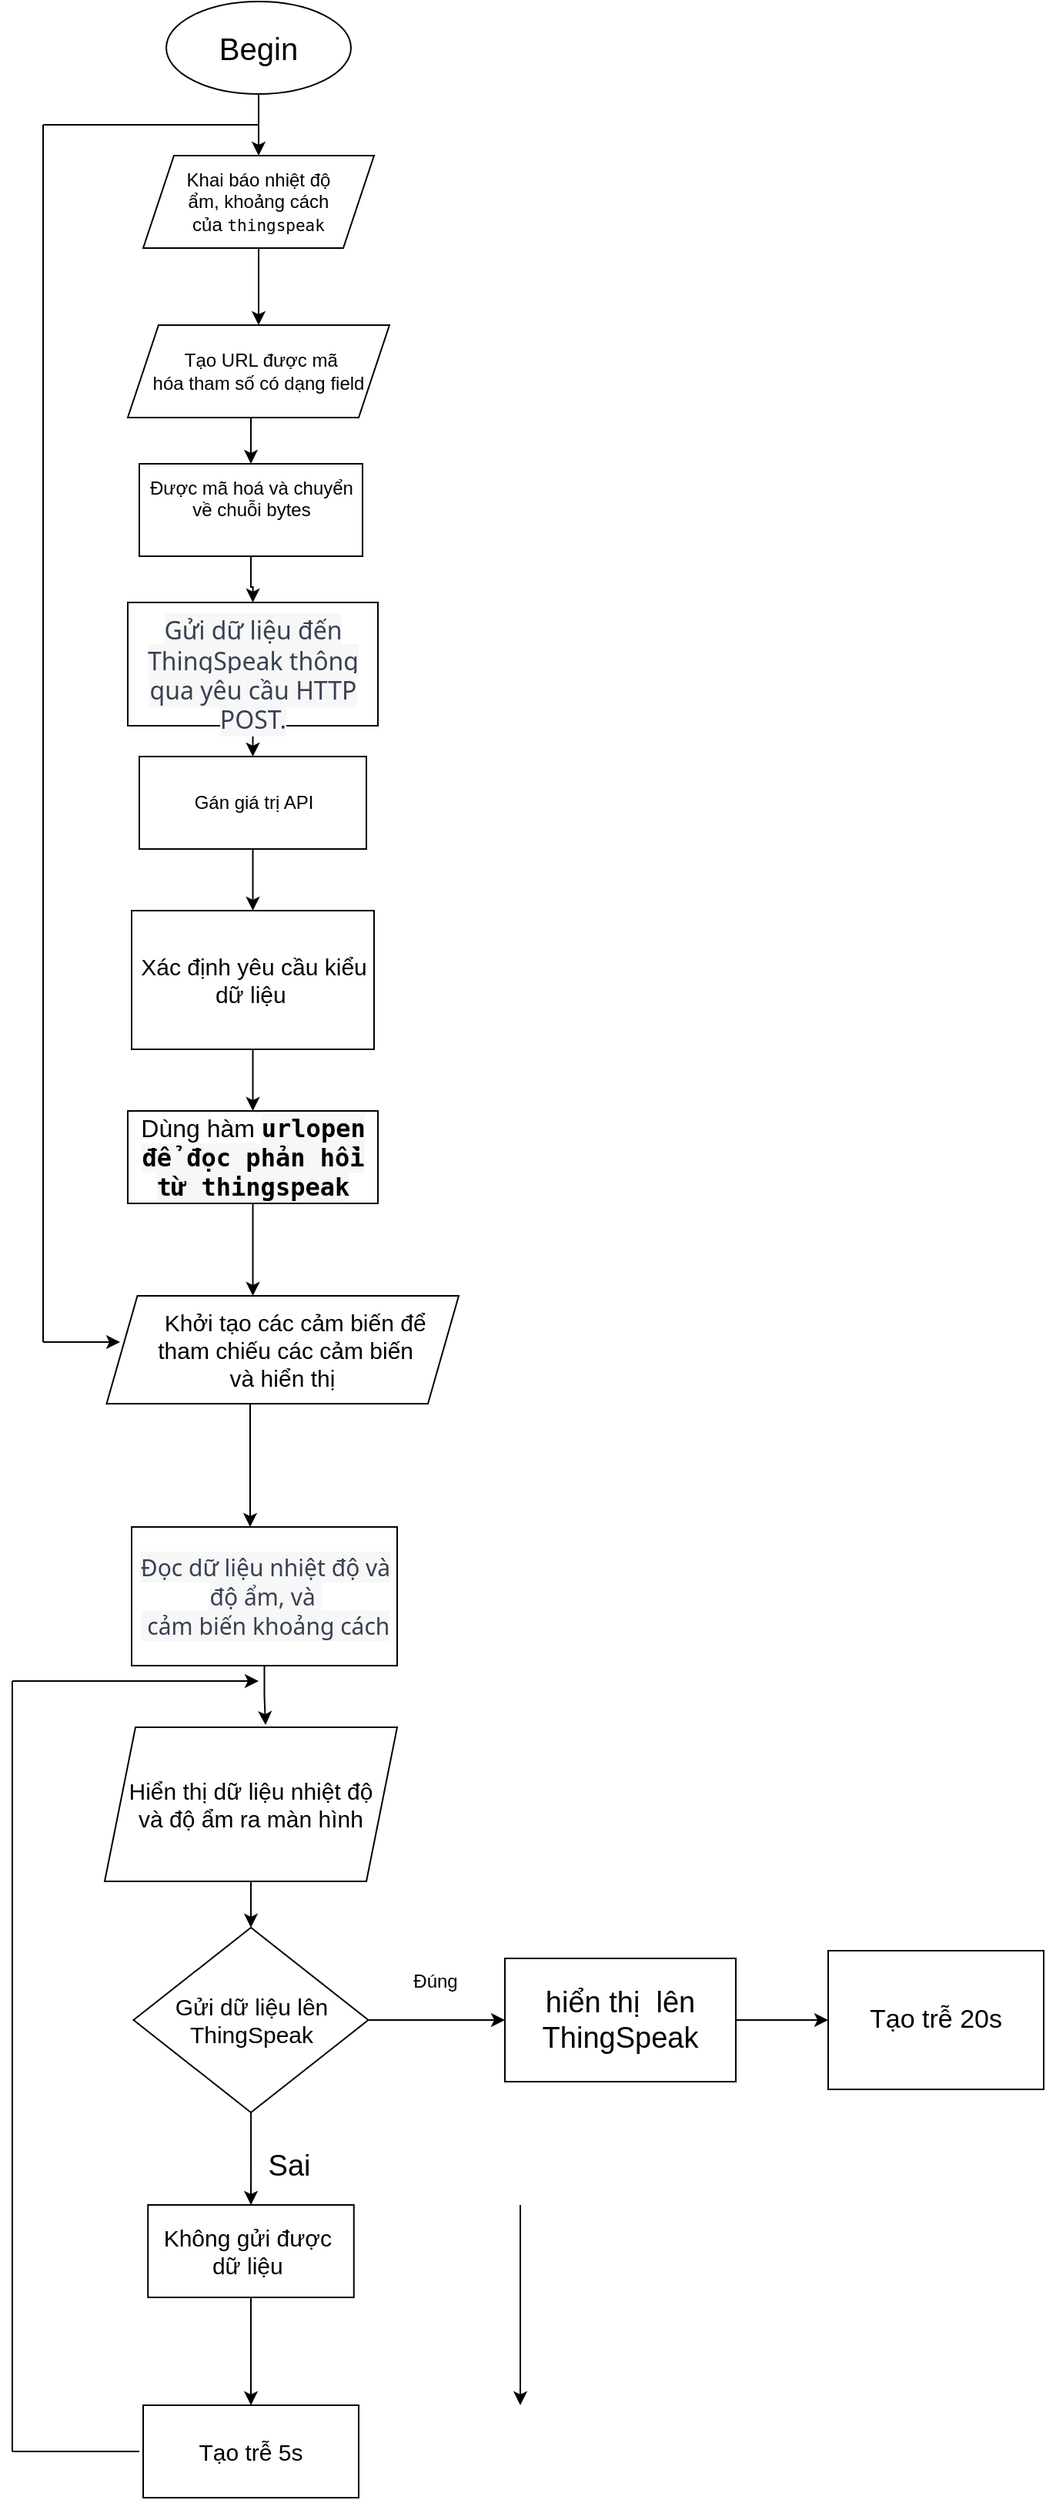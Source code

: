 <mxfile version="21.6.9" type="device">
  <diagram name="Trang-1" id="syXiQbsVn5xaQwKcyWGS">
    <mxGraphModel dx="1035" dy="515" grid="1" gridSize="10" guides="1" tooltips="1" connect="1" arrows="1" fold="1" page="1" pageScale="1" pageWidth="827" pageHeight="1169" math="0" shadow="0">
      <root>
        <mxCell id="0" />
        <mxCell id="1" parent="0" />
        <mxCell id="fPQyAJ4fo90Uxxav7zD4-49" style="edgeStyle=orthogonalEdgeStyle;rounded=0;orthogonalLoop=1;jettySize=auto;html=1;entryX=0.5;entryY=0;entryDx=0;entryDy=0;" edge="1" parent="1" source="fPQyAJ4fo90Uxxav7zD4-1" target="fPQyAJ4fo90Uxxav7zD4-5">
          <mxGeometry relative="1" as="geometry" />
        </mxCell>
        <mxCell id="fPQyAJ4fo90Uxxav7zD4-1" value="&lt;font style=&quot;vertical-align: inherit;&quot;&gt;&lt;font style=&quot;vertical-align: inherit; font-size: 20px;&quot;&gt;Begin&lt;/font&gt;&lt;/font&gt;" style="ellipse;whiteSpace=wrap;html=1;" vertex="1" parent="1">
          <mxGeometry x="190" y="10" width="120" height="60" as="geometry" />
        </mxCell>
        <mxCell id="fPQyAJ4fo90Uxxav7zD4-50" style="edgeStyle=orthogonalEdgeStyle;rounded=0;orthogonalLoop=1;jettySize=auto;html=1;entryX=0.5;entryY=0;entryDx=0;entryDy=0;" edge="1" parent="1" source="fPQyAJ4fo90Uxxav7zD4-5" target="fPQyAJ4fo90Uxxav7zD4-10">
          <mxGeometry relative="1" as="geometry" />
        </mxCell>
        <mxCell id="fPQyAJ4fo90Uxxav7zD4-5" value="&lt;font style=&quot;vertical-align: inherit;&quot;&gt;&lt;font style=&quot;vertical-align: inherit;&quot;&gt;&lt;font style=&quot;vertical-align: inherit;&quot;&gt;&lt;font style=&quot;vertical-align: inherit;&quot;&gt;&lt;font style=&quot;vertical-align: inherit;&quot;&gt;&lt;font style=&quot;vertical-align: inherit;&quot;&gt;&lt;font style=&quot;vertical-align: inherit;&quot;&gt;&lt;font style=&quot;vertical-align: inherit;&quot;&gt;Khai báo nhiệt độ &lt;/font&gt;&lt;/font&gt;&lt;/font&gt;&lt;/font&gt;&lt;br&gt;&lt;font style=&quot;vertical-align: inherit;&quot;&gt;&lt;font style=&quot;vertical-align: inherit;&quot;&gt;&lt;font style=&quot;vertical-align: inherit;&quot;&gt;&lt;font style=&quot;vertical-align: inherit;&quot;&gt;ẩm, khoảng cách của&amp;nbsp;&lt;/font&gt;&lt;/font&gt;&lt;/font&gt;&lt;/font&gt;&lt;/font&gt;&lt;/font&gt;&lt;/font&gt;&lt;/font&gt;&lt;code style=&quot;border: 0px solid rgb(217, 217, 227); box-sizing: border-box; --tw-border-spacing-x: 0; --tw-border-spacing-y: 0; --tw-translate-x: 0; --tw-translate-y: 0; --tw-rotate: 0; --tw-skew-x: 0; --tw-skew-y: 0; --tw-scale-x: 1; --tw-scale-y: 1; --tw-pan-x: ; --tw-pan-y: ; --tw-pinch-zoom: ; --tw-scroll-snap-strictness: proximity; --tw-gradient-from-position: ; --tw-gradient-via-position: ; --tw-gradient-to-position: ; --tw-ordinal: ; --tw-slashed-zero: ; --tw-numeric-figure: ; --tw-numeric-spacing: ; --tw-numeric-fraction: ; --tw-ring-inset: ; --tw-ring-offset-width: 0px; --tw-ring-offset-color: #fff; --tw-ring-color: rgba(69,89,164,.5); --tw-ring-offset-shadow: 0 0 transparent; --tw-ring-shadow: 0 0 transparent; --tw-shadow: 0 0 transparent; --tw-shadow-colored: 0 0 transparent; --tw-blur: ; --tw-brightness: ; --tw-contrast: ; --tw-grayscale: ; --tw-hue-rotate: ; --tw-invert: ; --tw-saturate: ; --tw-sepia: ; --tw-drop-shadow: ; --tw-backdrop-blur: ; --tw-backdrop-brightness: ; --tw-backdrop-contrast: ; --tw-backdrop-grayscale: ; --tw-backdrop-hue-rotate: ; --tw-backdrop-invert: ; --tw-backdrop-opacity: ; --tw-backdrop-saturate: ; --tw-backdrop-sepia: ; font-size: 0.875em; color: var(--tw-prose-code); font-family: &amp;quot;Söhne Mono&amp;quot;, Monaco, &amp;quot;Andale Mono&amp;quot;, &amp;quot;Ubuntu Mono&amp;quot;, monospace !important;&quot;&gt;thingspeak&lt;/code&gt;" style="shape=parallelogram;perimeter=parallelogramPerimeter;whiteSpace=wrap;html=1;fixedSize=1;" vertex="1" parent="1">
          <mxGeometry x="175" y="110" width="150" height="60" as="geometry" />
        </mxCell>
        <mxCell id="fPQyAJ4fo90Uxxav7zD4-17" style="edgeStyle=orthogonalEdgeStyle;rounded=0;orthogonalLoop=1;jettySize=auto;html=1;exitX=0.5;exitY=1;exitDx=0;exitDy=0;entryX=0.5;entryY=0;entryDx=0;entryDy=0;" edge="1" parent="1" source="fPQyAJ4fo90Uxxav7zD4-10" target="fPQyAJ4fo90Uxxav7zD4-15">
          <mxGeometry relative="1" as="geometry" />
        </mxCell>
        <mxCell id="fPQyAJ4fo90Uxxav7zD4-10" value="&lt;font style=&quot;vertical-align: inherit;&quot;&gt;&lt;font style=&quot;vertical-align: inherit;&quot;&gt;&lt;font style=&quot;vertical-align: inherit;&quot;&gt;&lt;font style=&quot;vertical-align: inherit;&quot;&gt;&lt;font style=&quot;vertical-align: inherit;&quot;&gt;&lt;font style=&quot;vertical-align: inherit;&quot;&gt;&lt;font style=&quot;vertical-align: inherit;&quot;&gt;&lt;font style=&quot;vertical-align: inherit;&quot;&gt;&lt;font style=&quot;vertical-align: inherit;&quot;&gt;&lt;font style=&quot;vertical-align: inherit;&quot;&gt;&amp;nbsp;Tạo URL được mã &lt;/font&gt;&lt;/font&gt;&lt;br&gt;&lt;font style=&quot;vertical-align: inherit;&quot;&gt;&lt;font style=&quot;vertical-align: inherit;&quot;&gt;hóa tham số có dạng field&lt;/font&gt;&lt;/font&gt;&lt;/font&gt;&lt;/font&gt;&lt;/font&gt;&lt;/font&gt;&lt;/font&gt;&lt;/font&gt;&lt;/font&gt;&lt;/font&gt;" style="shape=parallelogram;perimeter=parallelogramPerimeter;whiteSpace=wrap;html=1;fixedSize=1;" vertex="1" parent="1">
          <mxGeometry x="165" y="220" width="170" height="60" as="geometry" />
        </mxCell>
        <mxCell id="fPQyAJ4fo90Uxxav7zD4-51" style="edgeStyle=orthogonalEdgeStyle;rounded=0;orthogonalLoop=1;jettySize=auto;html=1;entryX=0.5;entryY=0;entryDx=0;entryDy=0;" edge="1" parent="1" source="fPQyAJ4fo90Uxxav7zD4-15" target="fPQyAJ4fo90Uxxav7zD4-37">
          <mxGeometry relative="1" as="geometry" />
        </mxCell>
        <mxCell id="fPQyAJ4fo90Uxxav7zD4-15" value="&lt;font style=&quot;vertical-align: inherit;&quot;&gt;&lt;font style=&quot;vertical-align: inherit;&quot;&gt;Được mã hoá và chuyển về chuỗi bytes&lt;br&gt;&lt;br&gt;&lt;/font&gt;&lt;/font&gt;" style="rounded=0;whiteSpace=wrap;html=1;" vertex="1" parent="1">
          <mxGeometry x="172.5" y="310" width="145" height="60" as="geometry" />
        </mxCell>
        <mxCell id="fPQyAJ4fo90Uxxav7zD4-48" style="edgeStyle=orthogonalEdgeStyle;rounded=0;orthogonalLoop=1;jettySize=auto;html=1;entryX=0.5;entryY=0;entryDx=0;entryDy=0;" edge="1" parent="1" source="fPQyAJ4fo90Uxxav7zD4-22" target="fPQyAJ4fo90Uxxav7zD4-28">
          <mxGeometry relative="1" as="geometry" />
        </mxCell>
        <mxCell id="fPQyAJ4fo90Uxxav7zD4-22" value="&lt;p style=&quot;font-size: 15px;&quot; class=&quot;MsoNormal&quot;&gt;Xác định yêu cầu kiểu dữ liệu&amp;nbsp;&lt;/p&gt;" style="rounded=0;whiteSpace=wrap;html=1;" vertex="1" parent="1">
          <mxGeometry x="167.5" y="600" width="157.5" height="90" as="geometry" />
        </mxCell>
        <mxCell id="fPQyAJ4fo90Uxxav7zD4-47" style="edgeStyle=orthogonalEdgeStyle;rounded=0;orthogonalLoop=1;jettySize=auto;html=1;entryX=0.5;entryY=0;entryDx=0;entryDy=0;" edge="1" parent="1" source="fPQyAJ4fo90Uxxav7zD4-27" target="fPQyAJ4fo90Uxxav7zD4-22">
          <mxGeometry relative="1" as="geometry" />
        </mxCell>
        <mxCell id="fPQyAJ4fo90Uxxav7zD4-27" value="Gán giá trị API" style="rounded=0;whiteSpace=wrap;html=1;" vertex="1" parent="1">
          <mxGeometry x="172.5" y="500" width="147.5" height="60" as="geometry" />
        </mxCell>
        <mxCell id="fPQyAJ4fo90Uxxav7zD4-58" style="edgeStyle=orthogonalEdgeStyle;rounded=0;orthogonalLoop=1;jettySize=auto;html=1;entryX=0.5;entryY=0;entryDx=0;entryDy=0;" edge="1" parent="1" source="fPQyAJ4fo90Uxxav7zD4-28">
          <mxGeometry relative="1" as="geometry">
            <mxPoint x="246.25" y="850" as="targetPoint" />
          </mxGeometry>
        </mxCell>
        <mxCell id="fPQyAJ4fo90Uxxav7zD4-28" value="&lt;font style=&quot;font-size: 16px;&quot;&gt;Dùng hàm&amp;nbsp;&lt;code style=&quot;border: 0px solid rgb(217, 217, 227); box-sizing: border-box; --tw-border-spacing-x: 0; --tw-border-spacing-y: 0; --tw-translate-x: 0; --tw-translate-y: 0; --tw-rotate: 0; --tw-skew-x: 0; --tw-skew-y: 0; --tw-scale-x: 1; --tw-scale-y: 1; --tw-pan-x: ; --tw-pan-y: ; --tw-pinch-zoom: ; --tw-scroll-snap-strictness: proximity; --tw-gradient-from-position: ; --tw-gradient-via-position: ; --tw-gradient-to-position: ; --tw-ordinal: ; --tw-slashed-zero: ; --tw-numeric-figure: ; --tw-numeric-spacing: ; --tw-numeric-fraction: ; --tw-ring-inset: ; --tw-ring-offset-width: 0px; --tw-ring-offset-color: #fff; --tw-ring-color: rgba(69,89,164,.5); --tw-ring-offset-shadow: 0 0 transparent; --tw-ring-shadow: 0 0 transparent; --tw-shadow: 0 0 transparent; --tw-shadow-colored: 0 0 transparent; --tw-blur: ; --tw-brightness: ; --tw-contrast: ; --tw-grayscale: ; --tw-hue-rotate: ; --tw-invert: ; --tw-saturate: ; --tw-sepia: ; --tw-drop-shadow: ; --tw-backdrop-blur: ; --tw-backdrop-brightness: ; --tw-backdrop-contrast: ; --tw-backdrop-grayscale: ; --tw-backdrop-hue-rotate: ; --tw-backdrop-invert: ; --tw-backdrop-opacity: ; --tw-backdrop-saturate: ; --tw-backdrop-sepia: ; color: var(--tw-prose-code); font-weight: 600; text-align: start; background-color: rgb(247, 247, 248); font-family: &amp;quot;Söhne Mono&amp;quot;, Monaco, &amp;quot;Andale Mono&amp;quot;, &amp;quot;Ubuntu Mono&amp;quot;, monospace !important;&quot;&gt;urlopen để đọc phản hồi từ thingspeak&lt;/code&gt;&lt;/font&gt;" style="rounded=0;whiteSpace=wrap;html=1;" vertex="1" parent="1">
          <mxGeometry x="165" y="730" width="162.5" height="60" as="geometry" />
        </mxCell>
        <mxCell id="fPQyAJ4fo90Uxxav7zD4-46" style="edgeStyle=orthogonalEdgeStyle;rounded=0;orthogonalLoop=1;jettySize=auto;html=1;entryX=0.5;entryY=0;entryDx=0;entryDy=0;" edge="1" parent="1" source="fPQyAJ4fo90Uxxav7zD4-37" target="fPQyAJ4fo90Uxxav7zD4-27">
          <mxGeometry relative="1" as="geometry" />
        </mxCell>
        <mxCell id="fPQyAJ4fo90Uxxav7zD4-37" value="&lt;br&gt;&lt;br style=&quot;border-color: var(--border-color); color: rgb(0, 0, 0); font-family: Helvetica; font-size: 12px; font-style: normal; font-variant-ligatures: normal; font-variant-caps: normal; font-weight: 400; letter-spacing: normal; orphans: 2; text-align: left; text-indent: 0px; text-transform: none; widows: 2; word-spacing: 0px; -webkit-text-stroke-width: 0px; background-color: rgb(251, 251, 251); text-decoration-thickness: initial; text-decoration-style: initial; text-decoration-color: initial;&quot;&gt;&lt;span style=&quot;border-color: var(--border-color); font-style: normal; font-variant-ligatures: normal; font-variant-caps: normal; font-weight: 400; letter-spacing: normal; orphans: 2; text-indent: 0px; text-transform: none; widows: 2; word-spacing: 0px; -webkit-text-stroke-width: 0px; text-decoration-thickness: initial; text-decoration-style: initial; text-decoration-color: initial; color: rgb(55, 65, 81); font-family: Söhne, ui-sans-serif, system-ui, -apple-system, &amp;quot;Segoe UI&amp;quot;, Roboto, Ubuntu, Cantarell, &amp;quot;Noto Sans&amp;quot;, sans-serif, &amp;quot;Helvetica Neue&amp;quot;, Arial, &amp;quot;Apple Color Emoji&amp;quot;, &amp;quot;Segoe UI Emoji&amp;quot;, &amp;quot;Segoe UI Symbol&amp;quot;, &amp;quot;Noto Color Emoji&amp;quot;; font-size: 16px; text-align: start; background-color: rgb(247, 247, 248); float: none; display: inline !important;&quot;&gt;Gửi dữ liệu đến ThingSpeak thông qua yêu cầu HTTP POST.&lt;/span&gt;&lt;br style=&quot;border-color: var(--border-color); color: rgb(0, 0, 0); font-family: Helvetica; font-size: 12px; font-style: normal; font-variant-ligatures: normal; font-variant-caps: normal; font-weight: 400; letter-spacing: normal; orphans: 2; text-align: left; text-indent: 0px; text-transform: none; widows: 2; word-spacing: 0px; -webkit-text-stroke-width: 0px; background-color: rgb(251, 251, 251); text-decoration-thickness: initial; text-decoration-style: initial; text-decoration-color: initial;&quot;&gt;&lt;br&gt;" style="rounded=0;whiteSpace=wrap;html=1;" vertex="1" parent="1">
          <mxGeometry x="165" y="400" width="162.5" height="80" as="geometry" />
        </mxCell>
        <mxCell id="fPQyAJ4fo90Uxxav7zD4-54" value="" style="endArrow=none;html=1;rounded=0;" edge="1" parent="1">
          <mxGeometry width="50" height="50" relative="1" as="geometry">
            <mxPoint x="110" y="90" as="sourcePoint" />
            <mxPoint x="250" y="90" as="targetPoint" />
          </mxGeometry>
        </mxCell>
        <mxCell id="fPQyAJ4fo90Uxxav7zD4-56" value="" style="endArrow=none;html=1;rounded=0;" edge="1" parent="1">
          <mxGeometry width="50" height="50" relative="1" as="geometry">
            <mxPoint x="110" y="90" as="sourcePoint" />
            <mxPoint x="110" y="880" as="targetPoint" />
          </mxGeometry>
        </mxCell>
        <mxCell id="fPQyAJ4fo90Uxxav7zD4-57" value="" style="endArrow=classic;html=1;rounded=0;" edge="1" parent="1">
          <mxGeometry width="50" height="50" relative="1" as="geometry">
            <mxPoint x="110" y="880" as="sourcePoint" />
            <mxPoint x="160" y="880" as="targetPoint" />
          </mxGeometry>
        </mxCell>
        <mxCell id="fPQyAJ4fo90Uxxav7zD4-59" value="&lt;font style=&quot;font-size: 15px;&quot;&gt;&amp;nbsp; &amp;nbsp; Khởi tạo các cảm biến để&lt;br&gt;&amp;nbsp;tham chiếu các cảm biến&lt;br&gt;&amp;nbsp;và hiển thị&amp;nbsp;&lt;/font&gt;" style="shape=parallelogram;perimeter=parallelogramPerimeter;whiteSpace=wrap;html=1;fixedSize=1;" vertex="1" parent="1">
          <mxGeometry x="151.25" y="850" width="228.75" height="70" as="geometry" />
        </mxCell>
        <mxCell id="fPQyAJ4fo90Uxxav7zD4-61" value="" style="endArrow=classic;html=1;rounded=0;" edge="1" parent="1">
          <mxGeometry width="50" height="50" relative="1" as="geometry">
            <mxPoint x="244.5" y="920" as="sourcePoint" />
            <mxPoint x="244.5" y="1000" as="targetPoint" />
          </mxGeometry>
        </mxCell>
        <mxCell id="fPQyAJ4fo90Uxxav7zD4-85" style="edgeStyle=orthogonalEdgeStyle;rounded=0;orthogonalLoop=1;jettySize=auto;html=1;entryX=0.55;entryY=-0.015;entryDx=0;entryDy=0;entryPerimeter=0;" edge="1" parent="1" source="fPQyAJ4fo90Uxxav7zD4-62" target="fPQyAJ4fo90Uxxav7zD4-63">
          <mxGeometry relative="1" as="geometry" />
        </mxCell>
        <mxCell id="fPQyAJ4fo90Uxxav7zD4-62" value="&lt;font style=&quot;font-size: 15px;&quot;&gt;&lt;span style=&quot;color: rgb(55, 65, 81); font-family: Söhne, ui-sans-serif, system-ui, -apple-system, &amp;quot;Segoe UI&amp;quot;, Roboto, Ubuntu, Cantarell, &amp;quot;Noto Sans&amp;quot;, sans-serif, &amp;quot;Helvetica Neue&amp;quot;, Arial, &amp;quot;Apple Color Emoji&amp;quot;, &amp;quot;Segoe UI Emoji&amp;quot;, &amp;quot;Segoe UI Symbol&amp;quot;, &amp;quot;Noto Color Emoji&amp;quot;; font-style: normal; font-variant-ligatures: normal; font-variant-caps: normal; font-weight: 400; letter-spacing: normal; orphans: 2; text-align: start; text-indent: 0px; text-transform: none; widows: 2; word-spacing: 0px; -webkit-text-stroke-width: 0px; background-color: rgb(247, 247, 248); text-decoration-thickness: initial; text-decoration-style: initial; text-decoration-color: initial; float: none; display: inline !important;&quot;&gt;Đọc dữ liệu nhiệt độ và độ ẩm, và&amp;nbsp;&lt;br&gt;&amp;nbsp;cảm biến khoảng cách &lt;/span&gt;&lt;/font&gt;" style="rounded=0;whiteSpace=wrap;html=1;" vertex="1" parent="1">
          <mxGeometry x="167.5" y="1000" width="172.5" height="90" as="geometry" />
        </mxCell>
        <mxCell id="fPQyAJ4fo90Uxxav7zD4-71" style="edgeStyle=orthogonalEdgeStyle;rounded=0;orthogonalLoop=1;jettySize=auto;html=1;entryX=0.5;entryY=0;entryDx=0;entryDy=0;" edge="1" parent="1" source="fPQyAJ4fo90Uxxav7zD4-63" target="fPQyAJ4fo90Uxxav7zD4-64">
          <mxGeometry relative="1" as="geometry" />
        </mxCell>
        <mxCell id="fPQyAJ4fo90Uxxav7zD4-63" value="&lt;font style=&quot;font-size: 15px;&quot;&gt;Hiển thị dữ liệu nhiệt độ &lt;br&gt;và độ ẩm ra màn hình&lt;/font&gt;" style="shape=parallelogram;perimeter=parallelogramPerimeter;whiteSpace=wrap;html=1;fixedSize=1;" vertex="1" parent="1">
          <mxGeometry x="150" y="1130" width="190" height="100" as="geometry" />
        </mxCell>
        <mxCell id="fPQyAJ4fo90Uxxav7zD4-73" style="edgeStyle=orthogonalEdgeStyle;rounded=0;orthogonalLoop=1;jettySize=auto;html=1;entryX=0.5;entryY=0;entryDx=0;entryDy=0;" edge="1" parent="1" source="fPQyAJ4fo90Uxxav7zD4-64" target="fPQyAJ4fo90Uxxav7zD4-72">
          <mxGeometry relative="1" as="geometry" />
        </mxCell>
        <mxCell id="fPQyAJ4fo90Uxxav7zD4-82" style="edgeStyle=orthogonalEdgeStyle;rounded=0;orthogonalLoop=1;jettySize=auto;html=1;entryX=0;entryY=0.5;entryDx=0;entryDy=0;" edge="1" parent="1" source="fPQyAJ4fo90Uxxav7zD4-64" target="fPQyAJ4fo90Uxxav7zD4-81">
          <mxGeometry relative="1" as="geometry">
            <Array as="points">
              <mxPoint x="410" y="1320" />
            </Array>
          </mxGeometry>
        </mxCell>
        <mxCell id="fPQyAJ4fo90Uxxav7zD4-64" value="&lt;font style=&quot;font-size: 15px;&quot;&gt;Gửi dữ liệu lên ThingSpeak&lt;/font&gt;" style="rhombus;whiteSpace=wrap;html=1;" vertex="1" parent="1">
          <mxGeometry x="168.75" y="1260" width="152.5" height="120" as="geometry" />
        </mxCell>
        <mxCell id="fPQyAJ4fo90Uxxav7zD4-68" value="Đúng" style="text;html=1;strokeColor=none;fillColor=none;align=center;verticalAlign=middle;whiteSpace=wrap;rounded=0;" vertex="1" parent="1">
          <mxGeometry x="335" y="1280" width="60" height="30" as="geometry" />
        </mxCell>
        <mxCell id="fPQyAJ4fo90Uxxav7zD4-69" value="&lt;font style=&quot;font-size: 17px;&quot;&gt;Tạo trễ 20s&lt;/font&gt;" style="rounded=0;whiteSpace=wrap;html=1;" vertex="1" parent="1">
          <mxGeometry x="620" y="1275" width="140" height="90" as="geometry" />
        </mxCell>
        <mxCell id="fPQyAJ4fo90Uxxav7zD4-80" style="edgeStyle=orthogonalEdgeStyle;rounded=0;orthogonalLoop=1;jettySize=auto;html=1;entryX=0.5;entryY=0;entryDx=0;entryDy=0;" edge="1" parent="1" source="fPQyAJ4fo90Uxxav7zD4-72" target="fPQyAJ4fo90Uxxav7zD4-79">
          <mxGeometry relative="1" as="geometry" />
        </mxCell>
        <mxCell id="fPQyAJ4fo90Uxxav7zD4-72" value="&lt;font style=&quot;font-size: 15px;&quot;&gt;Không gửi được&amp;nbsp; dữ liệu&amp;nbsp;&lt;/font&gt;" style="rounded=0;whiteSpace=wrap;html=1;" vertex="1" parent="1">
          <mxGeometry x="178.13" y="1440" width="133.75" height="60" as="geometry" />
        </mxCell>
        <mxCell id="fPQyAJ4fo90Uxxav7zD4-77" value="&lt;font style=&quot;font-size: 19px;&quot;&gt;Sai&lt;/font&gt;" style="text;html=1;strokeColor=none;fillColor=none;align=center;verticalAlign=middle;whiteSpace=wrap;rounded=0;" vertex="1" parent="1">
          <mxGeometry x="240" y="1400" width="60" height="30" as="geometry" />
        </mxCell>
        <mxCell id="fPQyAJ4fo90Uxxav7zD4-79" value="&lt;font style=&quot;font-size: 15px;&quot;&gt;Tạo trễ 5s&lt;/font&gt;" style="rounded=0;whiteSpace=wrap;html=1;" vertex="1" parent="1">
          <mxGeometry x="175" y="1570" width="140" height="60" as="geometry" />
        </mxCell>
        <mxCell id="fPQyAJ4fo90Uxxav7zD4-84" style="edgeStyle=orthogonalEdgeStyle;rounded=0;orthogonalLoop=1;jettySize=auto;html=1;entryX=0;entryY=0.5;entryDx=0;entryDy=0;" edge="1" parent="1" source="fPQyAJ4fo90Uxxav7zD4-81" target="fPQyAJ4fo90Uxxav7zD4-69">
          <mxGeometry relative="1" as="geometry" />
        </mxCell>
        <mxCell id="fPQyAJ4fo90Uxxav7zD4-81" value="&lt;font style=&quot;font-size: 19px;&quot;&gt;&lt;font style=&quot;font-size: 19px;&quot;&gt;hiển thị&amp;nbsp;&lt;/font&gt;&amp;nbsp;lên ThingSpeak&lt;/font&gt;" style="rounded=0;whiteSpace=wrap;html=1;" vertex="1" parent="1">
          <mxGeometry x="410" y="1280" width="150" height="80" as="geometry" />
        </mxCell>
        <mxCell id="fPQyAJ4fo90Uxxav7zD4-90" value="" style="endArrow=none;html=1;rounded=0;" edge="1" parent="1">
          <mxGeometry width="50" height="50" relative="1" as="geometry">
            <mxPoint x="90" y="1600" as="sourcePoint" />
            <mxPoint x="172.5" y="1600" as="targetPoint" />
          </mxGeometry>
        </mxCell>
        <mxCell id="fPQyAJ4fo90Uxxav7zD4-92" value="" style="endArrow=none;html=1;rounded=0;" edge="1" parent="1">
          <mxGeometry width="50" height="50" relative="1" as="geometry">
            <mxPoint x="90" y="1600" as="sourcePoint" />
            <mxPoint x="90" y="1100" as="targetPoint" />
          </mxGeometry>
        </mxCell>
        <mxCell id="fPQyAJ4fo90Uxxav7zD4-93" value="" style="endArrow=classic;html=1;rounded=0;" edge="1" parent="1">
          <mxGeometry width="50" height="50" relative="1" as="geometry">
            <mxPoint x="90" y="1100" as="sourcePoint" />
            <mxPoint x="250" y="1100" as="targetPoint" />
          </mxGeometry>
        </mxCell>
        <mxCell id="fPQyAJ4fo90Uxxav7zD4-104" value="" style="endArrow=classic;html=1;rounded=0;" edge="1" parent="1">
          <mxGeometry width="50" height="50" relative="1" as="geometry">
            <mxPoint x="420" y="1440" as="sourcePoint" />
            <mxPoint x="420" y="1570" as="targetPoint" />
          </mxGeometry>
        </mxCell>
      </root>
    </mxGraphModel>
  </diagram>
</mxfile>

